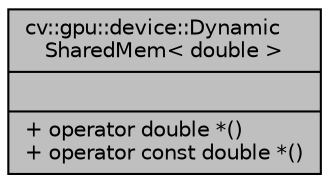 digraph "cv::gpu::device::DynamicSharedMem&lt; double &gt;"
{
 // LATEX_PDF_SIZE
  edge [fontname="Helvetica",fontsize="10",labelfontname="Helvetica",labelfontsize="10"];
  node [fontname="Helvetica",fontsize="10",shape=record];
  Node1 [label="{cv::gpu::device::Dynamic\lSharedMem\< double \>\n||+ operator double *()\l+ operator const double *()\l}",height=0.2,width=0.4,color="black", fillcolor="grey75", style="filled", fontcolor="black",tooltip=" "];
}
